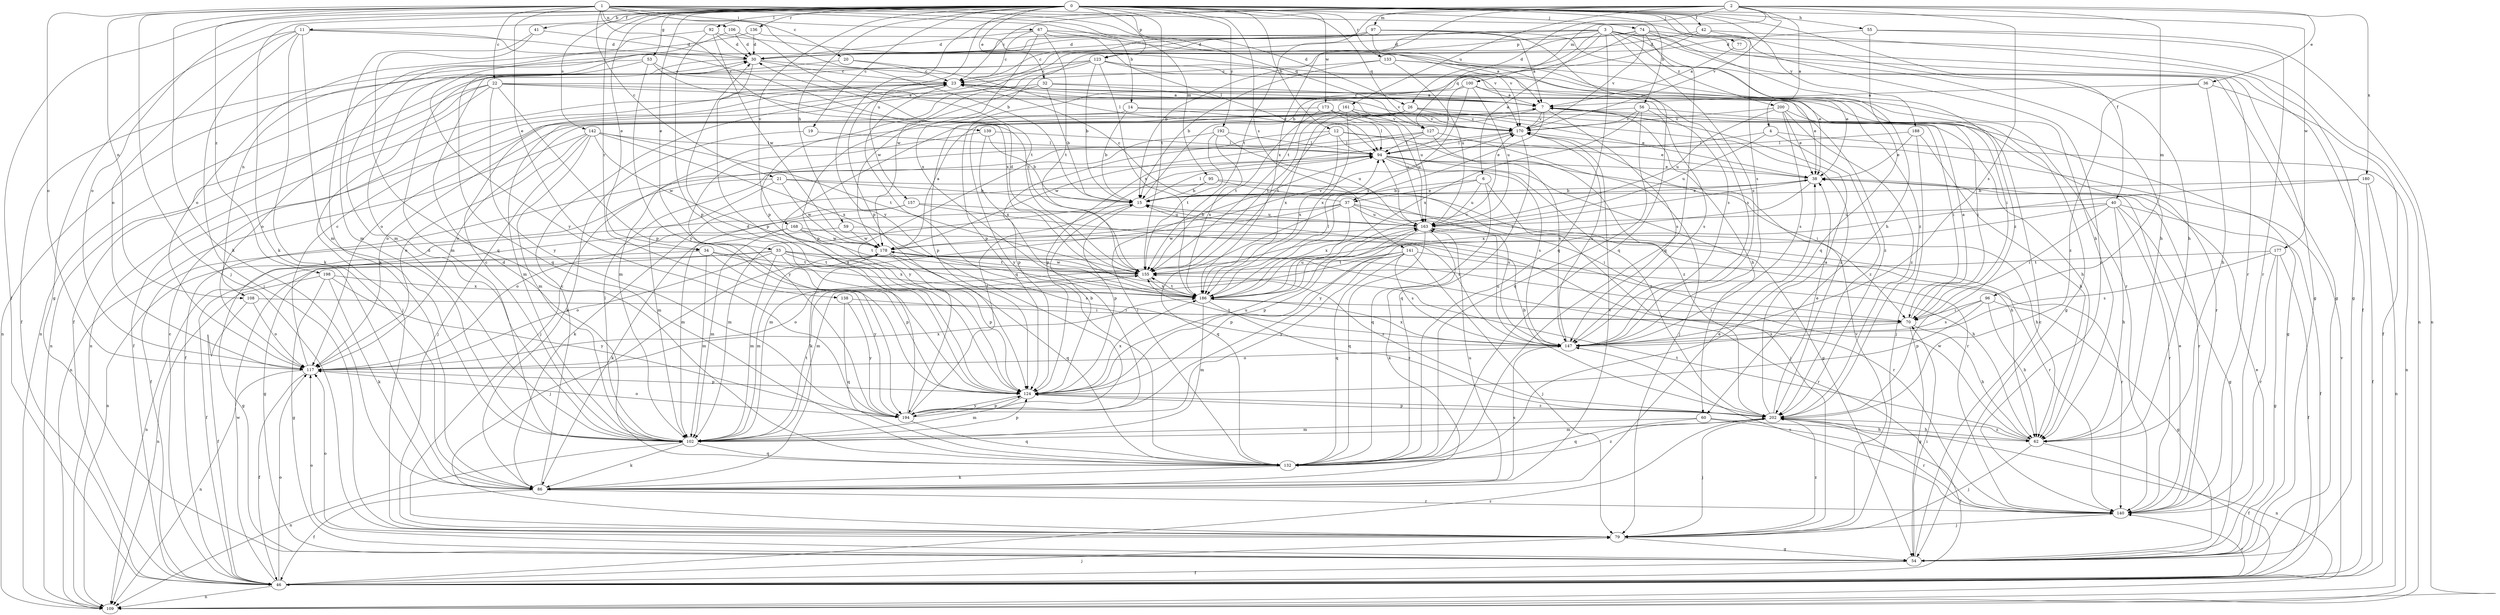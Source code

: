 strict digraph  {
0;
1;
2;
3;
4;
6;
7;
11;
12;
14;
15;
19;
20;
21;
22;
23;
26;
30;
32;
33;
34;
36;
37;
38;
40;
41;
42;
46;
53;
54;
55;
56;
59;
60;
62;
67;
70;
74;
77;
79;
86;
92;
94;
95;
96;
97;
100;
102;
106;
108;
109;
117;
123;
124;
127;
132;
133;
136;
138;
139;
140;
141;
142;
147;
155;
157;
161;
163;
168;
170;
173;
177;
178;
180;
186;
188;
192;
194;
198;
200;
202;
0 -> 11  [label=b];
0 -> 12  [label=b];
0 -> 19  [label=c];
0 -> 32  [label=e];
0 -> 33  [label=e];
0 -> 34  [label=e];
0 -> 40  [label=f];
0 -> 41  [label=f];
0 -> 42  [label=f];
0 -> 46  [label=f];
0 -> 53  [label=g];
0 -> 55  [label=h];
0 -> 56  [label=h];
0 -> 59  [label=h];
0 -> 74  [label=j];
0 -> 77  [label=j];
0 -> 86  [label=k];
0 -> 92  [label=l];
0 -> 117  [label=o];
0 -> 123  [label=p];
0 -> 127  [label=q];
0 -> 133  [label=r];
0 -> 136  [label=r];
0 -> 138  [label=r];
0 -> 141  [label=s];
0 -> 142  [label=s];
0 -> 147  [label=s];
0 -> 155  [label=t];
0 -> 157  [label=u];
0 -> 168  [label=v];
0 -> 173  [label=w];
0 -> 177  [label=w];
0 -> 188  [label=y];
0 -> 192  [label=y];
1 -> 14  [label=b];
1 -> 15  [label=b];
1 -> 20  [label=c];
1 -> 21  [label=c];
1 -> 22  [label=c];
1 -> 26  [label=d];
1 -> 34  [label=e];
1 -> 67  [label=i];
1 -> 79  [label=j];
1 -> 86  [label=k];
1 -> 95  [label=m];
1 -> 106  [label=n];
1 -> 108  [label=n];
1 -> 117  [label=o];
1 -> 127  [label=q];
1 -> 139  [label=r];
1 -> 140  [label=r];
1 -> 198  [label=z];
2 -> 4  [label=a];
2 -> 23  [label=c];
2 -> 26  [label=d];
2 -> 36  [label=e];
2 -> 96  [label=m];
2 -> 97  [label=m];
2 -> 100  [label=m];
2 -> 147  [label=s];
2 -> 155  [label=t];
2 -> 161  [label=u];
2 -> 170  [label=v];
2 -> 180  [label=x];
2 -> 186  [label=x];
2 -> 194  [label=y];
3 -> 6  [label=a];
3 -> 30  [label=d];
3 -> 46  [label=f];
3 -> 54  [label=g];
3 -> 60  [label=h];
3 -> 108  [label=n];
3 -> 123  [label=p];
3 -> 124  [label=p];
3 -> 127  [label=q];
3 -> 132  [label=q];
3 -> 140  [label=r];
3 -> 147  [label=s];
3 -> 178  [label=w];
3 -> 200  [label=z];
4 -> 94  [label=l];
4 -> 109  [label=n];
4 -> 163  [label=u];
4 -> 202  [label=z];
6 -> 15  [label=b];
6 -> 37  [label=e];
6 -> 79  [label=j];
6 -> 132  [label=q];
6 -> 163  [label=u];
7 -> 23  [label=c];
7 -> 37  [label=e];
7 -> 60  [label=h];
7 -> 70  [label=i];
7 -> 147  [label=s];
7 -> 155  [label=t];
7 -> 170  [label=v];
11 -> 30  [label=d];
11 -> 54  [label=g];
11 -> 79  [label=j];
11 -> 86  [label=k];
11 -> 102  [label=m];
11 -> 117  [label=o];
11 -> 186  [label=x];
12 -> 38  [label=e];
12 -> 79  [label=j];
12 -> 94  [label=l];
12 -> 124  [label=p];
12 -> 186  [label=x];
12 -> 202  [label=z];
14 -> 15  [label=b];
14 -> 70  [label=i];
14 -> 102  [label=m];
14 -> 170  [label=v];
15 -> 38  [label=e];
15 -> 94  [label=l];
15 -> 102  [label=m];
15 -> 124  [label=p];
15 -> 163  [label=u];
19 -> 86  [label=k];
19 -> 94  [label=l];
20 -> 23  [label=c];
20 -> 94  [label=l];
20 -> 102  [label=m];
21 -> 15  [label=b];
21 -> 46  [label=f];
21 -> 62  [label=h];
21 -> 102  [label=m];
21 -> 178  [label=w];
22 -> 7  [label=a];
22 -> 70  [label=i];
22 -> 79  [label=j];
22 -> 109  [label=n];
22 -> 117  [label=o];
22 -> 124  [label=p];
22 -> 194  [label=y];
22 -> 202  [label=z];
23 -> 7  [label=a];
23 -> 109  [label=n];
23 -> 132  [label=q];
23 -> 170  [label=v];
26 -> 62  [label=h];
26 -> 117  [label=o];
26 -> 155  [label=t];
26 -> 170  [label=v];
26 -> 186  [label=x];
26 -> 202  [label=z];
30 -> 23  [label=c];
30 -> 109  [label=n];
30 -> 124  [label=p];
30 -> 140  [label=r];
32 -> 7  [label=a];
32 -> 15  [label=b];
32 -> 117  [label=o];
32 -> 124  [label=p];
32 -> 163  [label=u];
33 -> 46  [label=f];
33 -> 102  [label=m];
33 -> 109  [label=n];
33 -> 117  [label=o];
33 -> 124  [label=p];
33 -> 140  [label=r];
33 -> 147  [label=s];
33 -> 155  [label=t];
33 -> 202  [label=z];
34 -> 54  [label=g];
34 -> 102  [label=m];
34 -> 155  [label=t];
34 -> 186  [label=x];
34 -> 194  [label=y];
36 -> 7  [label=a];
36 -> 46  [label=f];
36 -> 62  [label=h];
36 -> 202  [label=z];
37 -> 23  [label=c];
37 -> 62  [label=h];
37 -> 70  [label=i];
37 -> 86  [label=k];
37 -> 117  [label=o];
37 -> 132  [label=q];
37 -> 163  [label=u];
37 -> 186  [label=x];
38 -> 15  [label=b];
38 -> 140  [label=r];
38 -> 155  [label=t];
38 -> 186  [label=x];
40 -> 46  [label=f];
40 -> 54  [label=g];
40 -> 62  [label=h];
40 -> 70  [label=i];
40 -> 102  [label=m];
40 -> 140  [label=r];
40 -> 163  [label=u];
41 -> 30  [label=d];
41 -> 102  [label=m];
41 -> 132  [label=q];
42 -> 15  [label=b];
42 -> 30  [label=d];
42 -> 54  [label=g];
42 -> 62  [label=h];
46 -> 23  [label=c];
46 -> 79  [label=j];
46 -> 109  [label=n];
46 -> 117  [label=o];
46 -> 140  [label=r];
46 -> 170  [label=v];
46 -> 178  [label=w];
46 -> 202  [label=z];
53 -> 23  [label=c];
53 -> 46  [label=f];
53 -> 132  [label=q];
53 -> 155  [label=t];
53 -> 194  [label=y];
54 -> 23  [label=c];
54 -> 38  [label=e];
54 -> 46  [label=f];
54 -> 70  [label=i];
54 -> 117  [label=o];
55 -> 30  [label=d];
55 -> 109  [label=n];
55 -> 132  [label=q];
55 -> 140  [label=r];
56 -> 54  [label=g];
56 -> 117  [label=o];
56 -> 132  [label=q];
56 -> 147  [label=s];
56 -> 170  [label=v];
56 -> 186  [label=x];
59 -> 62  [label=h];
59 -> 86  [label=k];
59 -> 178  [label=w];
60 -> 46  [label=f];
60 -> 62  [label=h];
60 -> 102  [label=m];
60 -> 132  [label=q];
62 -> 46  [label=f];
62 -> 79  [label=j];
62 -> 155  [label=t];
62 -> 178  [label=w];
62 -> 202  [label=z];
67 -> 7  [label=a];
67 -> 23  [label=c];
67 -> 30  [label=d];
67 -> 94  [label=l];
67 -> 155  [label=t];
67 -> 186  [label=x];
67 -> 202  [label=z];
70 -> 7  [label=a];
70 -> 54  [label=g];
70 -> 62  [label=h];
70 -> 147  [label=s];
74 -> 15  [label=b];
74 -> 30  [label=d];
74 -> 62  [label=h];
74 -> 109  [label=n];
74 -> 132  [label=q];
74 -> 155  [label=t];
74 -> 170  [label=v];
74 -> 202  [label=z];
77 -> 7  [label=a];
79 -> 54  [label=g];
79 -> 117  [label=o];
79 -> 170  [label=v];
79 -> 202  [label=z];
86 -> 23  [label=c];
86 -> 38  [label=e];
86 -> 46  [label=f];
86 -> 140  [label=r];
86 -> 147  [label=s];
86 -> 163  [label=u];
86 -> 170  [label=v];
92 -> 30  [label=d];
92 -> 117  [label=o];
92 -> 124  [label=p];
92 -> 170  [label=v];
92 -> 178  [label=w];
94 -> 38  [label=e];
94 -> 54  [label=g];
94 -> 70  [label=i];
94 -> 147  [label=s];
94 -> 202  [label=z];
95 -> 15  [label=b];
95 -> 86  [label=k];
95 -> 140  [label=r];
95 -> 147  [label=s];
96 -> 54  [label=g];
96 -> 62  [label=h];
96 -> 70  [label=i];
96 -> 124  [label=p];
96 -> 147  [label=s];
97 -> 7  [label=a];
97 -> 23  [label=c];
97 -> 30  [label=d];
97 -> 54  [label=g];
97 -> 102  [label=m];
97 -> 124  [label=p];
97 -> 132  [label=q];
97 -> 170  [label=v];
100 -> 7  [label=a];
100 -> 38  [label=e];
100 -> 94  [label=l];
100 -> 124  [label=p];
100 -> 163  [label=u];
100 -> 186  [label=x];
102 -> 23  [label=c];
102 -> 30  [label=d];
102 -> 86  [label=k];
102 -> 94  [label=l];
102 -> 109  [label=n];
102 -> 124  [label=p];
102 -> 132  [label=q];
102 -> 155  [label=t];
106 -> 30  [label=d];
106 -> 155  [label=t];
106 -> 194  [label=y];
108 -> 46  [label=f];
108 -> 70  [label=i];
108 -> 117  [label=o];
117 -> 23  [label=c];
117 -> 46  [label=f];
117 -> 109  [label=n];
117 -> 124  [label=p];
117 -> 186  [label=x];
123 -> 15  [label=b];
123 -> 23  [label=c];
123 -> 38  [label=e];
123 -> 46  [label=f];
123 -> 54  [label=g];
123 -> 109  [label=n];
123 -> 147  [label=s];
123 -> 178  [label=w];
123 -> 186  [label=x];
124 -> 15  [label=b];
124 -> 30  [label=d];
124 -> 102  [label=m];
124 -> 163  [label=u];
124 -> 186  [label=x];
124 -> 194  [label=y];
124 -> 202  [label=z];
127 -> 46  [label=f];
127 -> 79  [label=j];
127 -> 94  [label=l];
127 -> 147  [label=s];
127 -> 178  [label=w];
132 -> 30  [label=d];
132 -> 86  [label=k];
132 -> 94  [label=l];
132 -> 202  [label=z];
133 -> 15  [label=b];
133 -> 23  [label=c];
133 -> 38  [label=e];
133 -> 147  [label=s];
133 -> 163  [label=u];
136 -> 30  [label=d];
136 -> 62  [label=h];
136 -> 86  [label=k];
138 -> 70  [label=i];
138 -> 132  [label=q];
138 -> 194  [label=y];
139 -> 15  [label=b];
139 -> 94  [label=l];
139 -> 186  [label=x];
139 -> 194  [label=y];
140 -> 38  [label=e];
140 -> 79  [label=j];
140 -> 147  [label=s];
141 -> 79  [label=j];
141 -> 102  [label=m];
141 -> 124  [label=p];
141 -> 132  [label=q];
141 -> 140  [label=r];
141 -> 147  [label=s];
141 -> 155  [label=t];
141 -> 194  [label=y];
142 -> 79  [label=j];
142 -> 94  [label=l];
142 -> 102  [label=m];
142 -> 109  [label=n];
142 -> 117  [label=o];
142 -> 155  [label=t];
142 -> 178  [label=w];
142 -> 186  [label=x];
147 -> 117  [label=o];
147 -> 155  [label=t];
147 -> 163  [label=u];
147 -> 170  [label=v];
147 -> 186  [label=x];
155 -> 30  [label=d];
155 -> 117  [label=o];
155 -> 178  [label=w];
155 -> 186  [label=x];
157 -> 102  [label=m];
157 -> 109  [label=n];
157 -> 147  [label=s];
157 -> 163  [label=u];
161 -> 38  [label=e];
161 -> 102  [label=m];
161 -> 124  [label=p];
161 -> 163  [label=u];
161 -> 170  [label=v];
161 -> 186  [label=x];
161 -> 194  [label=y];
163 -> 15  [label=b];
163 -> 86  [label=k];
163 -> 94  [label=l];
163 -> 124  [label=p];
163 -> 132  [label=q];
163 -> 140  [label=r];
163 -> 178  [label=w];
168 -> 54  [label=g];
168 -> 102  [label=m];
168 -> 140  [label=r];
168 -> 155  [label=t];
168 -> 178  [label=w];
170 -> 94  [label=l];
170 -> 124  [label=p];
170 -> 132  [label=q];
173 -> 46  [label=f];
173 -> 94  [label=l];
173 -> 155  [label=t];
173 -> 163  [label=u];
173 -> 170  [label=v];
177 -> 46  [label=f];
177 -> 54  [label=g];
177 -> 140  [label=r];
177 -> 147  [label=s];
177 -> 155  [label=t];
178 -> 7  [label=a];
178 -> 79  [label=j];
178 -> 102  [label=m];
178 -> 124  [label=p];
178 -> 132  [label=q];
178 -> 155  [label=t];
178 -> 170  [label=v];
180 -> 15  [label=b];
180 -> 46  [label=f];
180 -> 109  [label=n];
180 -> 194  [label=y];
186 -> 70  [label=i];
186 -> 94  [label=l];
186 -> 102  [label=m];
186 -> 155  [label=t];
186 -> 163  [label=u];
186 -> 170  [label=v];
186 -> 202  [label=z];
188 -> 38  [label=e];
188 -> 62  [label=h];
188 -> 79  [label=j];
188 -> 94  [label=l];
192 -> 94  [label=l];
192 -> 155  [label=t];
192 -> 163  [label=u];
192 -> 186  [label=x];
192 -> 194  [label=y];
194 -> 7  [label=a];
194 -> 94  [label=l];
194 -> 117  [label=o];
194 -> 124  [label=p];
194 -> 132  [label=q];
198 -> 54  [label=g];
198 -> 86  [label=k];
198 -> 109  [label=n];
198 -> 186  [label=x];
198 -> 194  [label=y];
200 -> 38  [label=e];
200 -> 140  [label=r];
200 -> 147  [label=s];
200 -> 163  [label=u];
200 -> 170  [label=v];
200 -> 202  [label=z];
202 -> 7  [label=a];
202 -> 15  [label=b];
202 -> 38  [label=e];
202 -> 62  [label=h];
202 -> 79  [label=j];
202 -> 102  [label=m];
202 -> 109  [label=n];
202 -> 124  [label=p];
202 -> 140  [label=r];
}
